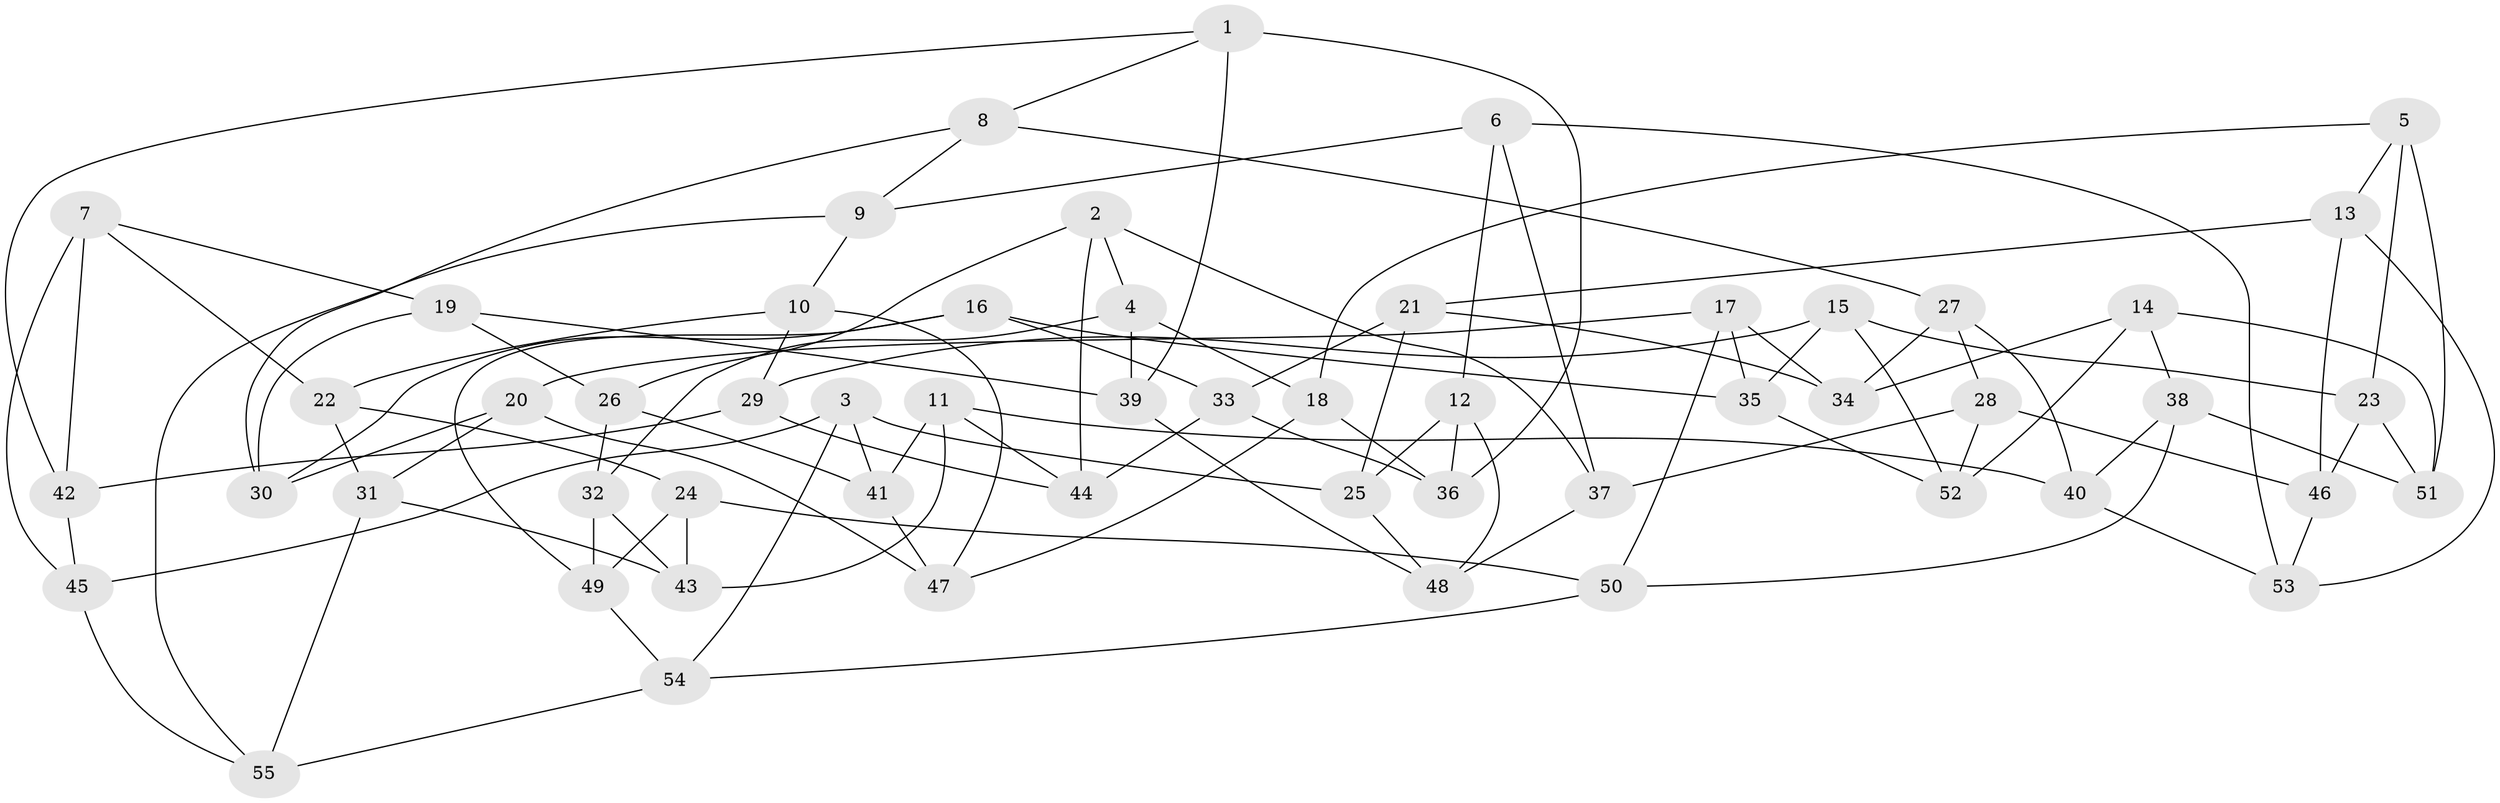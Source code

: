 // coarse degree distribution, {4: 0.2727272727272727, 3: 0.3181818181818182, 5: 0.13636363636363635, 9: 0.09090909090909091, 6: 0.09090909090909091, 2: 0.045454545454545456, 8: 0.045454545454545456}
// Generated by graph-tools (version 1.1) at 2025/04/03/04/25 22:04:10]
// undirected, 55 vertices, 110 edges
graph export_dot {
graph [start="1"]
  node [color=gray90,style=filled];
  1;
  2;
  3;
  4;
  5;
  6;
  7;
  8;
  9;
  10;
  11;
  12;
  13;
  14;
  15;
  16;
  17;
  18;
  19;
  20;
  21;
  22;
  23;
  24;
  25;
  26;
  27;
  28;
  29;
  30;
  31;
  32;
  33;
  34;
  35;
  36;
  37;
  38;
  39;
  40;
  41;
  42;
  43;
  44;
  45;
  46;
  47;
  48;
  49;
  50;
  51;
  52;
  53;
  54;
  55;
  1 -- 39;
  1 -- 42;
  1 -- 8;
  1 -- 36;
  2 -- 37;
  2 -- 44;
  2 -- 26;
  2 -- 4;
  3 -- 45;
  3 -- 25;
  3 -- 54;
  3 -- 41;
  4 -- 32;
  4 -- 39;
  4 -- 18;
  5 -- 23;
  5 -- 18;
  5 -- 51;
  5 -- 13;
  6 -- 53;
  6 -- 9;
  6 -- 37;
  6 -- 12;
  7 -- 22;
  7 -- 42;
  7 -- 45;
  7 -- 19;
  8 -- 9;
  8 -- 27;
  8 -- 30;
  9 -- 10;
  9 -- 55;
  10 -- 47;
  10 -- 29;
  10 -- 22;
  11 -- 44;
  11 -- 43;
  11 -- 40;
  11 -- 41;
  12 -- 25;
  12 -- 48;
  12 -- 36;
  13 -- 21;
  13 -- 46;
  13 -- 53;
  14 -- 51;
  14 -- 34;
  14 -- 52;
  14 -- 38;
  15 -- 29;
  15 -- 23;
  15 -- 52;
  15 -- 35;
  16 -- 30;
  16 -- 49;
  16 -- 33;
  16 -- 35;
  17 -- 35;
  17 -- 50;
  17 -- 34;
  17 -- 20;
  18 -- 36;
  18 -- 47;
  19 -- 26;
  19 -- 30;
  19 -- 39;
  20 -- 30;
  20 -- 47;
  20 -- 31;
  21 -- 34;
  21 -- 33;
  21 -- 25;
  22 -- 31;
  22 -- 24;
  23 -- 46;
  23 -- 51;
  24 -- 49;
  24 -- 43;
  24 -- 50;
  25 -- 48;
  26 -- 41;
  26 -- 32;
  27 -- 34;
  27 -- 40;
  27 -- 28;
  28 -- 37;
  28 -- 46;
  28 -- 52;
  29 -- 44;
  29 -- 42;
  31 -- 55;
  31 -- 43;
  32 -- 49;
  32 -- 43;
  33 -- 44;
  33 -- 36;
  35 -- 52;
  37 -- 48;
  38 -- 50;
  38 -- 51;
  38 -- 40;
  39 -- 48;
  40 -- 53;
  41 -- 47;
  42 -- 45;
  45 -- 55;
  46 -- 53;
  49 -- 54;
  50 -- 54;
  54 -- 55;
}

